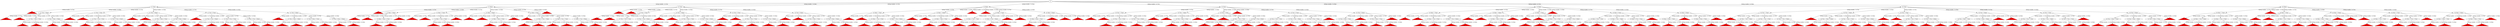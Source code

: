 digraph G {
spline=line;
"{}" -> "{1: True}" [label="Setting variable: 1 to True"];
"{}" -> "{1: False}" [label="Setting variable: 1 to False"];
"{}" -> "{2: True}" [label="Setting variable: 2 to True"];
"{}" -> "{2: False}" [label="Setting variable: 2 to False"];
"{}" -> "{3: True}" [label="Setting variable: 3 to True"];
"{}" -> "{3: False}" [label="Setting variable: 3 to False"];
"{}" -> "{4: True}" [label="Setting variable: 4 to True"];
"{}" -> "{4: False}" [label="Setting variable: 4 to False"];
9 [label="Fail: 1" shape=triangle style=filled fillcolor=red];
"{1: True}" -> 9 [label="Setting variable: 2 to True"];
"{1: True}" -> "{1: True, 2: False}" [label="Setting variable: 2 to False"];
"{1: True}" -> "{1: True, 3: True}" [label="Setting variable: 3 to True"];
"{1: True}" -> "{1: True, 3: False}" [label="Setting variable: 3 to False"];
"{1: True}" -> "{1: True, 4: True}" [label="Setting variable: 4 to True"];
"{1: True}" -> "{1: True, 4: False}" [label="Setting variable: 4 to False"];
15 [label="Fail: 2" shape=triangle style=filled fillcolor=red];
"{1: False}" -> 15 [label="Setting variable: 2 to True"];
"{1: False}" -> "{1: False, 2: False}" [label="Setting variable: 2 to False"];
"{1: False}" -> "{1: False, 3: True}" [label="Setting variable: 3 to True"];
"{1: False}" -> "{1: False, 3: False}" [label="Setting variable: 3 to False"];
"{1: False}" -> "{1: False, 4: True}" [label="Setting variable: 4 to True"];
20 [label="Fail: 3" shape=triangle style=filled fillcolor=red];
"{1: False}" -> 20 [label="Setting variable: 4 to False"];
21 [label="Fail: 4" shape=triangle style=filled fillcolor=red];
"{2: True}" -> 21 [label="Setting variable: 1 to True"];
22 [label="Fail: 5" shape=triangle style=filled fillcolor=red];
"{2: True}" -> 22 [label="Setting variable: 1 to False"];
"{2: True}" -> "{2: True, 3: True}" [label="Setting variable: 3 to True"];
"{2: True}" -> "{2: True, 3: False}" [label="Setting variable: 3 to False"];
"{2: True}" -> "{2: True, 4: True}" [label="Setting variable: 4 to True"];
"{2: True}" -> "{2: True, 4: False}" [label="Setting variable: 4 to False"];
"{2: False}" -> "{2: False, 1: True}" [label="Setting variable: 1 to True"];
"{2: False}" -> "{2: False, 1: False}" [label="Setting variable: 1 to False"];
29 [label="Fail: 6" shape=triangle style=filled fillcolor=red];
"{2: False}" -> 29 [label="Setting variable: 3 to True"];
30 [label="Fail: 7" shape=triangle style=filled fillcolor=red];
"{2: False}" -> 30 [label="Setting variable: 3 to False"];
"{2: False}" -> "{2: False, 4: True}" [label="Setting variable: 4 to True"];
"{2: False}" -> "{2: False, 4: False}" [label="Setting variable: 4 to False"];
"{3: True}" -> "{3: True, 1: True}" [label="Setting variable: 1 to True"];
"{3: True}" -> "{3: True, 1: False}" [label="Setting variable: 1 to False"];
"{3: True}" -> "{3: True, 2: True}" [label="Setting variable: 2 to True"];
36 [label="Fail: 8" shape=triangle style=filled fillcolor=red];
"{3: True}" -> 36 [label="Setting variable: 2 to False"];
"{3: True}" -> "{3: True, 4: True}" [label="Setting variable: 4 to True"];
"{3: True}" -> "{3: True, 4: False}" [label="Setting variable: 4 to False"];
"{3: False}" -> "{3: False, 1: True}" [label="Setting variable: 1 to True"];
"{3: False}" -> "{3: False, 1: False}" [label="Setting variable: 1 to False"];
"{3: False}" -> "{3: False, 2: True}" [label="Setting variable: 2 to True"];
42 [label="Fail: 9" shape=triangle style=filled fillcolor=red];
"{3: False}" -> 42 [label="Setting variable: 2 to False"];
"{3: False}" -> "{3: False, 4: True}" [label="Setting variable: 4 to True"];
"{3: False}" -> "{3: False, 4: False}" [label="Setting variable: 4 to False"];
"{4: True}" -> "{4: True, 1: True}" [label="Setting variable: 1 to True"];
"{4: True}" -> "{4: True, 1: False}" [label="Setting variable: 1 to False"];
"{4: True}" -> "{4: True, 2: True}" [label="Setting variable: 2 to True"];
"{4: True}" -> "{4: True, 2: False}" [label="Setting variable: 2 to False"];
"{4: True}" -> "{4: True, 3: True}" [label="Setting variable: 3 to True"];
"{4: True}" -> "{4: True, 3: False}" [label="Setting variable: 3 to False"];
"{4: False}" -> "{4: False, 1: True}" [label="Setting variable: 1 to True"];
52 [label="Fail: 10" shape=triangle style=filled fillcolor=red];
"{4: False}" -> 52 [label="Setting variable: 1 to False"];
"{4: False}" -> "{4: False, 2: True}" [label="Setting variable: 2 to True"];
"{4: False}" -> "{4: False, 2: False}" [label="Setting variable: 2 to False"];
"{4: False}" -> "{4: False, 3: True}" [label="Setting variable: 3 to True"];
"{4: False}" -> "{4: False, 3: False}" [label="Setting variable: 3 to False"];
57 [label="Fail: 11" shape=triangle style=filled fillcolor=red];
"{1: True, 2: False}" -> 57 [label="Setting variable: 3 to True"];
58 [label="Fail: 12" shape=triangle style=filled fillcolor=red];
"{1: True, 2: False}" -> 58 [label="Setting variable: 3 to False"];
"{1: True, 2: False}" -> "{1: True, 2: False, 4: True}" [label="Setting variable: 4 to True"];
"{1: True, 2: False}" -> "{1: True, 2: False, 4: False}" [label="Setting variable: 4 to False"];
61 [label="Fail: 13" shape=triangle style=filled fillcolor=red];
"{1: True, 3: True}" -> 61 [label="Setting variable: 2 to True"];
62 [label="Fail: 14" shape=triangle style=filled fillcolor=red];
"{1: True, 3: True}" -> 62 [label="Setting variable: 2 to False"];
"{1: True, 3: True}" -> "{1: True, 3: True, 4: True}" [label="Setting variable: 4 to True"];
"{1: True, 3: True}" -> "{1: True, 3: True, 4: False}" [label="Setting variable: 4 to False"];
65 [label="Fail: 15" shape=triangle style=filled fillcolor=red];
"{1: True, 3: False}" -> 65 [label="Setting variable: 2 to True"];
66 [label="Fail: 16" shape=triangle style=filled fillcolor=red];
"{1: True, 3: False}" -> 66 [label="Setting variable: 2 to False"];
"{1: True, 3: False}" -> "{1: True, 3: False, 4: True}" [label="Setting variable: 4 to True"];
"{1: True, 3: False}" -> "{1: True, 3: False, 4: False}" [label="Setting variable: 4 to False"];
69 [label="Fail: 17" shape=triangle style=filled fillcolor=red];
"{1: True, 4: True}" -> 69 [label="Setting variable: 2 to True"];
"{1: True, 4: True}" -> "{1: True, 4: True, 2: False}" [label="Setting variable: 2 to False"];
"{1: True, 4: True}" -> "{1: True, 4: True, 3: True}" [label="Setting variable: 3 to True"];
"{1: True, 4: True}" -> "{1: True, 4: True, 3: False}" [label="Setting variable: 3 to False"];
73 [label="Fail: 18" shape=triangle style=filled fillcolor=red];
"{1: True, 4: False}" -> 73 [label="Setting variable: 2 to True"];
"{1: True, 4: False}" -> "{1: True, 4: False, 2: False}" [label="Setting variable: 2 to False"];
"{1: True, 4: False}" -> "{1: True, 4: False, 3: True}" [label="Setting variable: 3 to True"];
"{1: True, 4: False}" -> "{1: True, 4: False, 3: False}" [label="Setting variable: 3 to False"];
77 [label="Fail: 19" shape=triangle style=filled fillcolor=red];
"{1: False, 2: False}" -> 77 [label="Setting variable: 3 to True"];
78 [label="Fail: 20" shape=triangle style=filled fillcolor=red];
"{1: False, 2: False}" -> 78 [label="Setting variable: 3 to False"];
"{1: False, 2: False}" -> "{1: False, 2: False, 4: True}" [label="Setting variable: 4 to True"];
80 [label="Fail: 21" shape=triangle style=filled fillcolor=red];
"{1: False, 2: False}" -> 80 [label="Setting variable: 4 to False"];
81 [label="Fail: 22" shape=triangle style=filled fillcolor=red];
"{1: False, 3: True}" -> 81 [label="Setting variable: 2 to True"];
82 [label="Fail: 23" shape=triangle style=filled fillcolor=red];
"{1: False, 3: True}" -> 82 [label="Setting variable: 2 to False"];
"{1: False, 3: True}" -> "{1: False, 3: True, 4: True}" [label="Setting variable: 4 to True"];
84 [label="Fail: 24" shape=triangle style=filled fillcolor=red];
"{1: False, 3: True}" -> 84 [label="Setting variable: 4 to False"];
85 [label="Fail: 25" shape=triangle style=filled fillcolor=red];
"{1: False, 3: False}" -> 85 [label="Setting variable: 2 to True"];
86 [label="Fail: 26" shape=triangle style=filled fillcolor=red];
"{1: False, 3: False}" -> 86 [label="Setting variable: 2 to False"];
"{1: False, 3: False}" -> "{1: False, 3: False, 4: True}" [label="Setting variable: 4 to True"];
88 [label="Fail: 27" shape=triangle style=filled fillcolor=red];
"{1: False, 3: False}" -> 88 [label="Setting variable: 4 to False"];
89 [label="Fail: 28" shape=triangle style=filled fillcolor=red];
"{1: False, 4: True}" -> 89 [label="Setting variable: 2 to True"];
"{1: False, 4: True}" -> "{1: False, 4: True, 2: False}" [label="Setting variable: 2 to False"];
"{1: False, 4: True}" -> "{1: False, 4: True, 3: True}" [label="Setting variable: 3 to True"];
"{1: False, 4: True}" -> "{1: False, 4: True, 3: False}" [label="Setting variable: 3 to False"];
93 [label="Fail: 29" shape=triangle style=filled fillcolor=red];
"{2: True, 3: True}" -> 93 [label="Setting variable: 1 to True"];
94 [label="Fail: 30" shape=triangle style=filled fillcolor=red];
"{2: True, 3: True}" -> 94 [label="Setting variable: 1 to False"];
"{2: True, 3: True}" -> "{2: True, 3: True, 4: True}" [label="Setting variable: 4 to True"];
"{2: True, 3: True}" -> "{2: True, 3: True, 4: False}" [label="Setting variable: 4 to False"];
97 [label="Fail: 31" shape=triangle style=filled fillcolor=red];
"{2: True, 3: False}" -> 97 [label="Setting variable: 1 to True"];
98 [label="Fail: 32" shape=triangle style=filled fillcolor=red];
"{2: True, 3: False}" -> 98 [label="Setting variable: 1 to False"];
"{2: True, 3: False}" -> "{2: True, 3: False, 4: True}" [label="Setting variable: 4 to True"];
"{2: True, 3: False}" -> "{2: True, 3: False, 4: False}" [label="Setting variable: 4 to False"];
101 [label="Fail: 33" shape=triangle style=filled fillcolor=red];
"{2: True, 4: True}" -> 101 [label="Setting variable: 1 to True"];
102 [label="Fail: 34" shape=triangle style=filled fillcolor=red];
"{2: True, 4: True}" -> 102 [label="Setting variable: 1 to False"];
"{2: True, 4: True}" -> "{2: True, 4: True, 3: True}" [label="Setting variable: 3 to True"];
"{2: True, 4: True}" -> "{2: True, 4: True, 3: False}" [label="Setting variable: 3 to False"];
105 [label="Fail: 35" shape=triangle style=filled fillcolor=red];
"{2: True, 4: False}" -> 105 [label="Setting variable: 1 to True"];
106 [label="Fail: 36" shape=triangle style=filled fillcolor=red];
"{2: True, 4: False}" -> 106 [label="Setting variable: 1 to False"];
"{2: True, 4: False}" -> "{2: True, 4: False, 3: True}" [label="Setting variable: 3 to True"];
"{2: True, 4: False}" -> "{2: True, 4: False, 3: False}" [label="Setting variable: 3 to False"];
109 [label="Fail: 37" shape=triangle style=filled fillcolor=red];
"{2: False, 1: True}" -> 109 [label="Setting variable: 3 to True"];
110 [label="Fail: 38" shape=triangle style=filled fillcolor=red];
"{2: False, 1: True}" -> 110 [label="Setting variable: 3 to False"];
"{2: False, 1: True}" -> "{2: False, 1: True, 4: True}" [label="Setting variable: 4 to True"];
"{2: False, 1: True}" -> "{2: False, 1: True, 4: False}" [label="Setting variable: 4 to False"];
113 [label="Fail: 39" shape=triangle style=filled fillcolor=red];
"{2: False, 1: False}" -> 113 [label="Setting variable: 3 to True"];
114 [label="Fail: 40" shape=triangle style=filled fillcolor=red];
"{2: False, 1: False}" -> 114 [label="Setting variable: 3 to False"];
"{2: False, 1: False}" -> "{2: False, 1: False, 4: True}" [label="Setting variable: 4 to True"];
116 [label="Fail: 41" shape=triangle style=filled fillcolor=red];
"{2: False, 1: False}" -> 116 [label="Setting variable: 4 to False"];
"{2: False, 4: True}" -> "{2: False, 4: True, 1: True}" [label="Setting variable: 1 to True"];
"{2: False, 4: True}" -> "{2: False, 4: True, 1: False}" [label="Setting variable: 1 to False"];
119 [label="Fail: 42" shape=triangle style=filled fillcolor=red];
"{2: False, 4: True}" -> 119 [label="Setting variable: 3 to True"];
120 [label="Fail: 43" shape=triangle style=filled fillcolor=red];
"{2: False, 4: True}" -> 120 [label="Setting variable: 3 to False"];
"{2: False, 4: False}" -> "{2: False, 4: False, 1: True}" [label="Setting variable: 1 to True"];
122 [label="Fail: 44" shape=triangle style=filled fillcolor=red];
"{2: False, 4: False}" -> 122 [label="Setting variable: 1 to False"];
123 [label="Fail: 45" shape=triangle style=filled fillcolor=red];
"{2: False, 4: False}" -> 123 [label="Setting variable: 3 to True"];
124 [label="Fail: 46" shape=triangle style=filled fillcolor=red];
"{2: False, 4: False}" -> 124 [label="Setting variable: 3 to False"];
125 [label="Fail: 47" shape=triangle style=filled fillcolor=red];
"{3: True, 1: True}" -> 125 [label="Setting variable: 2 to True"];
126 [label="Fail: 48" shape=triangle style=filled fillcolor=red];
"{3: True, 1: True}" -> 126 [label="Setting variable: 2 to False"];
"{3: True, 1: True}" -> "{3: True, 1: True, 4: True}" [label="Setting variable: 4 to True"];
"{3: True, 1: True}" -> "{3: True, 1: True, 4: False}" [label="Setting variable: 4 to False"];
129 [label="Fail: 49" shape=triangle style=filled fillcolor=red];
"{3: True, 1: False}" -> 129 [label="Setting variable: 2 to True"];
130 [label="Fail: 50" shape=triangle style=filled fillcolor=red];
"{3: True, 1: False}" -> 130 [label="Setting variable: 2 to False"];
"{3: True, 1: False}" -> "{3: True, 1: False, 4: True}" [label="Setting variable: 4 to True"];
132 [label="Fail: 51" shape=triangle style=filled fillcolor=red];
"{3: True, 1: False}" -> 132 [label="Setting variable: 4 to False"];
133 [label="Fail: 52" shape=triangle style=filled fillcolor=red];
"{3: True, 2: True}" -> 133 [label="Setting variable: 1 to True"];
134 [label="Fail: 53" shape=triangle style=filled fillcolor=red];
"{3: True, 2: True}" -> 134 [label="Setting variable: 1 to False"];
"{3: True, 2: True}" -> "{3: True, 2: True, 4: True}" [label="Setting variable: 4 to True"];
"{3: True, 2: True}" -> "{3: True, 2: True, 4: False}" [label="Setting variable: 4 to False"];
"{3: True, 4: True}" -> "{3: True, 4: True, 1: True}" [label="Setting variable: 1 to True"];
"{3: True, 4: True}" -> "{3: True, 4: True, 1: False}" [label="Setting variable: 1 to False"];
"{3: True, 4: True}" -> "{3: True, 4: True, 2: True}" [label="Setting variable: 2 to True"];
140 [label="Fail: 54" shape=triangle style=filled fillcolor=red];
"{3: True, 4: True}" -> 140 [label="Setting variable: 2 to False"];
"{3: True, 4: False}" -> "{3: True, 4: False, 1: True}" [label="Setting variable: 1 to True"];
142 [label="Fail: 55" shape=triangle style=filled fillcolor=red];
"{3: True, 4: False}" -> 142 [label="Setting variable: 1 to False"];
"{3: True, 4: False}" -> "{3: True, 4: False, 2: True}" [label="Setting variable: 2 to True"];
144 [label="Fail: 56" shape=triangle style=filled fillcolor=red];
"{3: True, 4: False}" -> 144 [label="Setting variable: 2 to False"];
145 [label="Fail: 57" shape=triangle style=filled fillcolor=red];
"{3: False, 1: True}" -> 145 [label="Setting variable: 2 to True"];
146 [label="Fail: 58" shape=triangle style=filled fillcolor=red];
"{3: False, 1: True}" -> 146 [label="Setting variable: 2 to False"];
"{3: False, 1: True}" -> "{3: False, 1: True, 4: True}" [label="Setting variable: 4 to True"];
"{3: False, 1: True}" -> "{3: False, 1: True, 4: False}" [label="Setting variable: 4 to False"];
149 [label="Fail: 59" shape=triangle style=filled fillcolor=red];
"{3: False, 1: False}" -> 149 [label="Setting variable: 2 to True"];
150 [label="Fail: 60" shape=triangle style=filled fillcolor=red];
"{3: False, 1: False}" -> 150 [label="Setting variable: 2 to False"];
"{3: False, 1: False}" -> "{3: False, 1: False, 4: True}" [label="Setting variable: 4 to True"];
152 [label="Fail: 61" shape=triangle style=filled fillcolor=red];
"{3: False, 1: False}" -> 152 [label="Setting variable: 4 to False"];
153 [label="Fail: 62" shape=triangle style=filled fillcolor=red];
"{3: False, 2: True}" -> 153 [label="Setting variable: 1 to True"];
154 [label="Fail: 63" shape=triangle style=filled fillcolor=red];
"{3: False, 2: True}" -> 154 [label="Setting variable: 1 to False"];
"{3: False, 2: True}" -> "{3: False, 2: True, 4: True}" [label="Setting variable: 4 to True"];
"{3: False, 2: True}" -> "{3: False, 2: True, 4: False}" [label="Setting variable: 4 to False"];
"{3: False, 4: True}" -> "{3: False, 4: True, 1: True}" [label="Setting variable: 1 to True"];
"{3: False, 4: True}" -> "{3: False, 4: True, 1: False}" [label="Setting variable: 1 to False"];
"{3: False, 4: True}" -> "{3: False, 4: True, 2: True}" [label="Setting variable: 2 to True"];
160 [label="Fail: 64" shape=triangle style=filled fillcolor=red];
"{3: False, 4: True}" -> 160 [label="Setting variable: 2 to False"];
"{3: False, 4: False}" -> "{3: False, 4: False, 1: True}" [label="Setting variable: 1 to True"];
162 [label="Fail: 65" shape=triangle style=filled fillcolor=red];
"{3: False, 4: False}" -> 162 [label="Setting variable: 1 to False"];
"{3: False, 4: False}" -> "{3: False, 4: False, 2: True}" [label="Setting variable: 2 to True"];
164 [label="Fail: 66" shape=triangle style=filled fillcolor=red];
"{3: False, 4: False}" -> 164 [label="Setting variable: 2 to False"];
165 [label="Fail: 67" shape=triangle style=filled fillcolor=red];
"{4: True, 1: True}" -> 165 [label="Setting variable: 2 to True"];
"{4: True, 1: True}" -> "{4: True, 1: True, 2: False}" [label="Setting variable: 2 to False"];
"{4: True, 1: True}" -> "{4: True, 1: True, 3: True}" [label="Setting variable: 3 to True"];
"{4: True, 1: True}" -> "{4: True, 1: True, 3: False}" [label="Setting variable: 3 to False"];
169 [label="Fail: 68" shape=triangle style=filled fillcolor=red];
"{4: True, 1: False}" -> 169 [label="Setting variable: 2 to True"];
"{4: True, 1: False}" -> "{4: True, 1: False, 2: False}" [label="Setting variable: 2 to False"];
"{4: True, 1: False}" -> "{4: True, 1: False, 3: True}" [label="Setting variable: 3 to True"];
"{4: True, 1: False}" -> "{4: True, 1: False, 3: False}" [label="Setting variable: 3 to False"];
173 [label="Fail: 69" shape=triangle style=filled fillcolor=red];
"{4: True, 2: True}" -> 173 [label="Setting variable: 1 to True"];
174 [label="Fail: 70" shape=triangle style=filled fillcolor=red];
"{4: True, 2: True}" -> 174 [label="Setting variable: 1 to False"];
"{4: True, 2: True}" -> "{4: True, 2: True, 3: True}" [label="Setting variable: 3 to True"];
"{4: True, 2: True}" -> "{4: True, 2: True, 3: False}" [label="Setting variable: 3 to False"];
"{4: True, 2: False}" -> "{4: True, 2: False, 1: True}" [label="Setting variable: 1 to True"];
"{4: True, 2: False}" -> "{4: True, 2: False, 1: False}" [label="Setting variable: 1 to False"];
179 [label="Fail: 71" shape=triangle style=filled fillcolor=red];
"{4: True, 2: False}" -> 179 [label="Setting variable: 3 to True"];
180 [label="Fail: 72" shape=triangle style=filled fillcolor=red];
"{4: True, 2: False}" -> 180 [label="Setting variable: 3 to False"];
"{4: True, 3: True}" -> "{4: True, 3: True, 1: True}" [label="Setting variable: 1 to True"];
"{4: True, 3: True}" -> "{4: True, 3: True, 1: False}" [label="Setting variable: 1 to False"];
"{4: True, 3: True}" -> "{4: True, 3: True, 2: True}" [label="Setting variable: 2 to True"];
184 [label="Fail: 73" shape=triangle style=filled fillcolor=red];
"{4: True, 3: True}" -> 184 [label="Setting variable: 2 to False"];
"{4: True, 3: False}" -> "{4: True, 3: False, 1: True}" [label="Setting variable: 1 to True"];
"{4: True, 3: False}" -> "{4: True, 3: False, 1: False}" [label="Setting variable: 1 to False"];
"{4: True, 3: False}" -> "{4: True, 3: False, 2: True}" [label="Setting variable: 2 to True"];
188 [label="Fail: 74" shape=triangle style=filled fillcolor=red];
"{4: True, 3: False}" -> 188 [label="Setting variable: 2 to False"];
189 [label="Fail: 75" shape=triangle style=filled fillcolor=red];
"{4: False, 1: True}" -> 189 [label="Setting variable: 2 to True"];
"{4: False, 1: True}" -> "{4: False, 1: True, 2: False}" [label="Setting variable: 2 to False"];
"{4: False, 1: True}" -> "{4: False, 1: True, 3: True}" [label="Setting variable: 3 to True"];
"{4: False, 1: True}" -> "{4: False, 1: True, 3: False}" [label="Setting variable: 3 to False"];
193 [label="Fail: 76" shape=triangle style=filled fillcolor=red];
"{4: False, 2: True}" -> 193 [label="Setting variable: 1 to True"];
194 [label="Fail: 77" shape=triangle style=filled fillcolor=red];
"{4: False, 2: True}" -> 194 [label="Setting variable: 1 to False"];
"{4: False, 2: True}" -> "{4: False, 2: True, 3: True}" [label="Setting variable: 3 to True"];
"{4: False, 2: True}" -> "{4: False, 2: True, 3: False}" [label="Setting variable: 3 to False"];
"{4: False, 2: False}" -> "{4: False, 2: False, 1: True}" [label="Setting variable: 1 to True"];
198 [label="Fail: 78" shape=triangle style=filled fillcolor=red];
"{4: False, 2: False}" -> 198 [label="Setting variable: 1 to False"];
199 [label="Fail: 79" shape=triangle style=filled fillcolor=red];
"{4: False, 2: False}" -> 199 [label="Setting variable: 3 to True"];
200 [label="Fail: 80" shape=triangle style=filled fillcolor=red];
"{4: False, 2: False}" -> 200 [label="Setting variable: 3 to False"];
"{4: False, 3: True}" -> "{4: False, 3: True, 1: True}" [label="Setting variable: 1 to True"];
202 [label="Fail: 81" shape=triangle style=filled fillcolor=red];
"{4: False, 3: True}" -> 202 [label="Setting variable: 1 to False"];
"{4: False, 3: True}" -> "{4: False, 3: True, 2: True}" [label="Setting variable: 2 to True"];
204 [label="Fail: 82" shape=triangle style=filled fillcolor=red];
"{4: False, 3: True}" -> 204 [label="Setting variable: 2 to False"];
"{4: False, 3: False}" -> "{4: False, 3: False, 1: True}" [label="Setting variable: 1 to True"];
206 [label="Fail: 83" shape=triangle style=filled fillcolor=red];
"{4: False, 3: False}" -> 206 [label="Setting variable: 1 to False"];
"{4: False, 3: False}" -> "{4: False, 3: False, 2: True}" [label="Setting variable: 2 to True"];
208 [label="Fail: 84" shape=triangle style=filled fillcolor=red];
"{4: False, 3: False}" -> 208 [label="Setting variable: 2 to False"];
209 [label="Fail: 85" shape=triangle style=filled fillcolor=red];
"{1: True, 2: False, 4: True}" -> 209 [label="Setting variable: 3 to True"];
210 [label="Fail: 86" shape=triangle style=filled fillcolor=red];
"{1: True, 2: False, 4: True}" -> 210 [label="Setting variable: 3 to False"];
211 [label="Fail: 87" shape=triangle style=filled fillcolor=red];
"{1: True, 2: False, 4: False}" -> 211 [label="Setting variable: 3 to True"];
212 [label="Fail: 88" shape=triangle style=filled fillcolor=red];
"{1: True, 2: False, 4: False}" -> 212 [label="Setting variable: 3 to False"];
213 [label="Fail: 89" shape=triangle style=filled fillcolor=red];
"{1: True, 3: True, 4: True}" -> 213 [label="Setting variable: 2 to True"];
214 [label="Fail: 90" shape=triangle style=filled fillcolor=red];
"{1: True, 3: True, 4: True}" -> 214 [label="Setting variable: 2 to False"];
215 [label="Fail: 91" shape=triangle style=filled fillcolor=red];
"{1: True, 3: True, 4: False}" -> 215 [label="Setting variable: 2 to True"];
216 [label="Fail: 92" shape=triangle style=filled fillcolor=red];
"{1: True, 3: True, 4: False}" -> 216 [label="Setting variable: 2 to False"];
217 [label="Fail: 93" shape=triangle style=filled fillcolor=red];
"{1: True, 3: False, 4: True}" -> 217 [label="Setting variable: 2 to True"];
218 [label="Fail: 94" shape=triangle style=filled fillcolor=red];
"{1: True, 3: False, 4: True}" -> 218 [label="Setting variable: 2 to False"];
219 [label="Fail: 95" shape=triangle style=filled fillcolor=red];
"{1: True, 3: False, 4: False}" -> 219 [label="Setting variable: 2 to True"];
220 [label="Fail: 96" shape=triangle style=filled fillcolor=red];
"{1: True, 3: False, 4: False}" -> 220 [label="Setting variable: 2 to False"];
221 [label="Fail: 97" shape=triangle style=filled fillcolor=red];
"{1: True, 4: True, 2: False}" -> 221 [label="Setting variable: 3 to True"];
222 [label="Fail: 98" shape=triangle style=filled fillcolor=red];
"{1: True, 4: True, 2: False}" -> 222 [label="Setting variable: 3 to False"];
223 [label="Fail: 99" shape=triangle style=filled fillcolor=red];
"{1: True, 4: True, 3: True}" -> 223 [label="Setting variable: 2 to True"];
224 [label="Fail: 100" shape=triangle style=filled fillcolor=red];
"{1: True, 4: True, 3: True}" -> 224 [label="Setting variable: 2 to False"];
225 [label="Fail: 101" shape=triangle style=filled fillcolor=red];
"{1: True, 4: True, 3: False}" -> 225 [label="Setting variable: 2 to True"];
226 [label="Fail: 102" shape=triangle style=filled fillcolor=red];
"{1: True, 4: True, 3: False}" -> 226 [label="Setting variable: 2 to False"];
227 [label="Fail: 103" shape=triangle style=filled fillcolor=red];
"{1: True, 4: False, 2: False}" -> 227 [label="Setting variable: 3 to True"];
228 [label="Fail: 104" shape=triangle style=filled fillcolor=red];
"{1: True, 4: False, 2: False}" -> 228 [label="Setting variable: 3 to False"];
229 [label="Fail: 105" shape=triangle style=filled fillcolor=red];
"{1: True, 4: False, 3: True}" -> 229 [label="Setting variable: 2 to True"];
230 [label="Fail: 106" shape=triangle style=filled fillcolor=red];
"{1: True, 4: False, 3: True}" -> 230 [label="Setting variable: 2 to False"];
231 [label="Fail: 107" shape=triangle style=filled fillcolor=red];
"{1: True, 4: False, 3: False}" -> 231 [label="Setting variable: 2 to True"];
232 [label="Fail: 108" shape=triangle style=filled fillcolor=red];
"{1: True, 4: False, 3: False}" -> 232 [label="Setting variable: 2 to False"];
233 [label="Fail: 109" shape=triangle style=filled fillcolor=red];
"{1: False, 2: False, 4: True}" -> 233 [label="Setting variable: 3 to True"];
234 [label="Fail: 110" shape=triangle style=filled fillcolor=red];
"{1: False, 2: False, 4: True}" -> 234 [label="Setting variable: 3 to False"];
235 [label="Fail: 111" shape=triangle style=filled fillcolor=red];
"{1: False, 3: True, 4: True}" -> 235 [label="Setting variable: 2 to True"];
236 [label="Fail: 112" shape=triangle style=filled fillcolor=red];
"{1: False, 3: True, 4: True}" -> 236 [label="Setting variable: 2 to False"];
237 [label="Fail: 113" shape=triangle style=filled fillcolor=red];
"{1: False, 3: False, 4: True}" -> 237 [label="Setting variable: 2 to True"];
238 [label="Fail: 114" shape=triangle style=filled fillcolor=red];
"{1: False, 3: False, 4: True}" -> 238 [label="Setting variable: 2 to False"];
239 [label="Fail: 115" shape=triangle style=filled fillcolor=red];
"{1: False, 4: True, 2: False}" -> 239 [label="Setting variable: 3 to True"];
240 [label="Fail: 116" shape=triangle style=filled fillcolor=red];
"{1: False, 4: True, 2: False}" -> 240 [label="Setting variable: 3 to False"];
241 [label="Fail: 117" shape=triangle style=filled fillcolor=red];
"{1: False, 4: True, 3: True}" -> 241 [label="Setting variable: 2 to True"];
242 [label="Fail: 118" shape=triangle style=filled fillcolor=red];
"{1: False, 4: True, 3: True}" -> 242 [label="Setting variable: 2 to False"];
243 [label="Fail: 119" shape=triangle style=filled fillcolor=red];
"{1: False, 4: True, 3: False}" -> 243 [label="Setting variable: 2 to True"];
244 [label="Fail: 120" shape=triangle style=filled fillcolor=red];
"{1: False, 4: True, 3: False}" -> 244 [label="Setting variable: 2 to False"];
245 [label="Fail: 121" shape=triangle style=filled fillcolor=red];
"{2: True, 3: True, 4: True}" -> 245 [label="Setting variable: 1 to True"];
246 [label="Fail: 122" shape=triangle style=filled fillcolor=red];
"{2: True, 3: True, 4: True}" -> 246 [label="Setting variable: 1 to False"];
247 [label="Fail: 123" shape=triangle style=filled fillcolor=red];
"{2: True, 3: True, 4: False}" -> 247 [label="Setting variable: 1 to True"];
248 [label="Fail: 124" shape=triangle style=filled fillcolor=red];
"{2: True, 3: True, 4: False}" -> 248 [label="Setting variable: 1 to False"];
249 [label="Fail: 125" shape=triangle style=filled fillcolor=red];
"{2: True, 3: False, 4: True}" -> 249 [label="Setting variable: 1 to True"];
250 [label="Fail: 126" shape=triangle style=filled fillcolor=red];
"{2: True, 3: False, 4: True}" -> 250 [label="Setting variable: 1 to False"];
251 [label="Fail: 127" shape=triangle style=filled fillcolor=red];
"{2: True, 3: False, 4: False}" -> 251 [label="Setting variable: 1 to True"];
252 [label="Fail: 128" shape=triangle style=filled fillcolor=red];
"{2: True, 3: False, 4: False}" -> 252 [label="Setting variable: 1 to False"];
253 [label="Fail: 129" shape=triangle style=filled fillcolor=red];
"{2: True, 4: True, 3: True}" -> 253 [label="Setting variable: 1 to True"];
254 [label="Fail: 130" shape=triangle style=filled fillcolor=red];
"{2: True, 4: True, 3: True}" -> 254 [label="Setting variable: 1 to False"];
255 [label="Fail: 131" shape=triangle style=filled fillcolor=red];
"{2: True, 4: True, 3: False}" -> 255 [label="Setting variable: 1 to True"];
256 [label="Fail: 132" shape=triangle style=filled fillcolor=red];
"{2: True, 4: True, 3: False}" -> 256 [label="Setting variable: 1 to False"];
257 [label="Fail: 133" shape=triangle style=filled fillcolor=red];
"{2: True, 4: False, 3: True}" -> 257 [label="Setting variable: 1 to True"];
258 [label="Fail: 134" shape=triangle style=filled fillcolor=red];
"{2: True, 4: False, 3: True}" -> 258 [label="Setting variable: 1 to False"];
259 [label="Fail: 135" shape=triangle style=filled fillcolor=red];
"{2: True, 4: False, 3: False}" -> 259 [label="Setting variable: 1 to True"];
260 [label="Fail: 136" shape=triangle style=filled fillcolor=red];
"{2: True, 4: False, 3: False}" -> 260 [label="Setting variable: 1 to False"];
261 [label="Fail: 137" shape=triangle style=filled fillcolor=red];
"{2: False, 1: True, 4: True}" -> 261 [label="Setting variable: 3 to True"];
262 [label="Fail: 138" shape=triangle style=filled fillcolor=red];
"{2: False, 1: True, 4: True}" -> 262 [label="Setting variable: 3 to False"];
263 [label="Fail: 139" shape=triangle style=filled fillcolor=red];
"{2: False, 1: True, 4: False}" -> 263 [label="Setting variable: 3 to True"];
264 [label="Fail: 140" shape=triangle style=filled fillcolor=red];
"{2: False, 1: True, 4: False}" -> 264 [label="Setting variable: 3 to False"];
265 [label="Fail: 141" shape=triangle style=filled fillcolor=red];
"{2: False, 1: False, 4: True}" -> 265 [label="Setting variable: 3 to True"];
266 [label="Fail: 142" shape=triangle style=filled fillcolor=red];
"{2: False, 1: False, 4: True}" -> 266 [label="Setting variable: 3 to False"];
267 [label="Fail: 143" shape=triangle style=filled fillcolor=red];
"{2: False, 4: True, 1: True}" -> 267 [label="Setting variable: 3 to True"];
268 [label="Fail: 144" shape=triangle style=filled fillcolor=red];
"{2: False, 4: True, 1: True}" -> 268 [label="Setting variable: 3 to False"];
269 [label="Fail: 145" shape=triangle style=filled fillcolor=red];
"{2: False, 4: True, 1: False}" -> 269 [label="Setting variable: 3 to True"];
270 [label="Fail: 146" shape=triangle style=filled fillcolor=red];
"{2: False, 4: True, 1: False}" -> 270 [label="Setting variable: 3 to False"];
271 [label="Fail: 147" shape=triangle style=filled fillcolor=red];
"{2: False, 4: False, 1: True}" -> 271 [label="Setting variable: 3 to True"];
272 [label="Fail: 148" shape=triangle style=filled fillcolor=red];
"{2: False, 4: False, 1: True}" -> 272 [label="Setting variable: 3 to False"];
273 [label="Fail: 149" shape=triangle style=filled fillcolor=red];
"{3: True, 1: True, 4: True}" -> 273 [label="Setting variable: 2 to True"];
274 [label="Fail: 150" shape=triangle style=filled fillcolor=red];
"{3: True, 1: True, 4: True}" -> 274 [label="Setting variable: 2 to False"];
275 [label="Fail: 151" shape=triangle style=filled fillcolor=red];
"{3: True, 1: True, 4: False}" -> 275 [label="Setting variable: 2 to True"];
276 [label="Fail: 152" shape=triangle style=filled fillcolor=red];
"{3: True, 1: True, 4: False}" -> 276 [label="Setting variable: 2 to False"];
277 [label="Fail: 153" shape=triangle style=filled fillcolor=red];
"{3: True, 1: False, 4: True}" -> 277 [label="Setting variable: 2 to True"];
278 [label="Fail: 154" shape=triangle style=filled fillcolor=red];
"{3: True, 1: False, 4: True}" -> 278 [label="Setting variable: 2 to False"];
279 [label="Fail: 155" shape=triangle style=filled fillcolor=red];
"{3: True, 2: True, 4: True}" -> 279 [label="Setting variable: 1 to True"];
280 [label="Fail: 156" shape=triangle style=filled fillcolor=red];
"{3: True, 2: True, 4: True}" -> 280 [label="Setting variable: 1 to False"];
281 [label="Fail: 157" shape=triangle style=filled fillcolor=red];
"{3: True, 2: True, 4: False}" -> 281 [label="Setting variable: 1 to True"];
282 [label="Fail: 158" shape=triangle style=filled fillcolor=red];
"{3: True, 2: True, 4: False}" -> 282 [label="Setting variable: 1 to False"];
283 [label="Fail: 159" shape=triangle style=filled fillcolor=red];
"{3: True, 4: True, 1: True}" -> 283 [label="Setting variable: 2 to True"];
284 [label="Fail: 160" shape=triangle style=filled fillcolor=red];
"{3: True, 4: True, 1: True}" -> 284 [label="Setting variable: 2 to False"];
285 [label="Fail: 161" shape=triangle style=filled fillcolor=red];
"{3: True, 4: True, 1: False}" -> 285 [label="Setting variable: 2 to True"];
286 [label="Fail: 162" shape=triangle style=filled fillcolor=red];
"{3: True, 4: True, 1: False}" -> 286 [label="Setting variable: 2 to False"];
287 [label="Fail: 163" shape=triangle style=filled fillcolor=red];
"{3: True, 4: True, 2: True}" -> 287 [label="Setting variable: 1 to True"];
288 [label="Fail: 164" shape=triangle style=filled fillcolor=red];
"{3: True, 4: True, 2: True}" -> 288 [label="Setting variable: 1 to False"];
289 [label="Fail: 165" shape=triangle style=filled fillcolor=red];
"{3: True, 4: False, 1: True}" -> 289 [label="Setting variable: 2 to True"];
290 [label="Fail: 166" shape=triangle style=filled fillcolor=red];
"{3: True, 4: False, 1: True}" -> 290 [label="Setting variable: 2 to False"];
291 [label="Fail: 167" shape=triangle style=filled fillcolor=red];
"{3: True, 4: False, 2: True}" -> 291 [label="Setting variable: 1 to True"];
292 [label="Fail: 168" shape=triangle style=filled fillcolor=red];
"{3: True, 4: False, 2: True}" -> 292 [label="Setting variable: 1 to False"];
293 [label="Fail: 169" shape=triangle style=filled fillcolor=red];
"{3: False, 1: True, 4: True}" -> 293 [label="Setting variable: 2 to True"];
294 [label="Fail: 170" shape=triangle style=filled fillcolor=red];
"{3: False, 1: True, 4: True}" -> 294 [label="Setting variable: 2 to False"];
295 [label="Fail: 171" shape=triangle style=filled fillcolor=red];
"{3: False, 1: True, 4: False}" -> 295 [label="Setting variable: 2 to True"];
296 [label="Fail: 172" shape=triangle style=filled fillcolor=red];
"{3: False, 1: True, 4: False}" -> 296 [label="Setting variable: 2 to False"];
297 [label="Fail: 173" shape=triangle style=filled fillcolor=red];
"{3: False, 1: False, 4: True}" -> 297 [label="Setting variable: 2 to True"];
298 [label="Fail: 174" shape=triangle style=filled fillcolor=red];
"{3: False, 1: False, 4: True}" -> 298 [label="Setting variable: 2 to False"];
299 [label="Fail: 175" shape=triangle style=filled fillcolor=red];
"{3: False, 2: True, 4: True}" -> 299 [label="Setting variable: 1 to True"];
300 [label="Fail: 176" shape=triangle style=filled fillcolor=red];
"{3: False, 2: True, 4: True}" -> 300 [label="Setting variable: 1 to False"];
301 [label="Fail: 177" shape=triangle style=filled fillcolor=red];
"{3: False, 2: True, 4: False}" -> 301 [label="Setting variable: 1 to True"];
302 [label="Fail: 178" shape=triangle style=filled fillcolor=red];
"{3: False, 2: True, 4: False}" -> 302 [label="Setting variable: 1 to False"];
303 [label="Fail: 179" shape=triangle style=filled fillcolor=red];
"{3: False, 4: True, 1: True}" -> 303 [label="Setting variable: 2 to True"];
304 [label="Fail: 180" shape=triangle style=filled fillcolor=red];
"{3: False, 4: True, 1: True}" -> 304 [label="Setting variable: 2 to False"];
305 [label="Fail: 181" shape=triangle style=filled fillcolor=red];
"{3: False, 4: True, 1: False}" -> 305 [label="Setting variable: 2 to True"];
306 [label="Fail: 182" shape=triangle style=filled fillcolor=red];
"{3: False, 4: True, 1: False}" -> 306 [label="Setting variable: 2 to False"];
307 [label="Fail: 183" shape=triangle style=filled fillcolor=red];
"{3: False, 4: True, 2: True}" -> 307 [label="Setting variable: 1 to True"];
308 [label="Fail: 184" shape=triangle style=filled fillcolor=red];
"{3: False, 4: True, 2: True}" -> 308 [label="Setting variable: 1 to False"];
309 [label="Fail: 185" shape=triangle style=filled fillcolor=red];
"{3: False, 4: False, 1: True}" -> 309 [label="Setting variable: 2 to True"];
310 [label="Fail: 186" shape=triangle style=filled fillcolor=red];
"{3: False, 4: False, 1: True}" -> 310 [label="Setting variable: 2 to False"];
311 [label="Fail: 187" shape=triangle style=filled fillcolor=red];
"{3: False, 4: False, 2: True}" -> 311 [label="Setting variable: 1 to True"];
312 [label="Fail: 188" shape=triangle style=filled fillcolor=red];
"{3: False, 4: False, 2: True}" -> 312 [label="Setting variable: 1 to False"];
313 [label="Fail: 189" shape=triangle style=filled fillcolor=red];
"{4: True, 1: True, 2: False}" -> 313 [label="Setting variable: 3 to True"];
314 [label="Fail: 190" shape=triangle style=filled fillcolor=red];
"{4: True, 1: True, 2: False}" -> 314 [label="Setting variable: 3 to False"];
315 [label="Fail: 191" shape=triangle style=filled fillcolor=red];
"{4: True, 1: True, 3: True}" -> 315 [label="Setting variable: 2 to True"];
316 [label="Fail: 192" shape=triangle style=filled fillcolor=red];
"{4: True, 1: True, 3: True}" -> 316 [label="Setting variable: 2 to False"];
317 [label="Fail: 193" shape=triangle style=filled fillcolor=red];
"{4: True, 1: True, 3: False}" -> 317 [label="Setting variable: 2 to True"];
318 [label="Fail: 194" shape=triangle style=filled fillcolor=red];
"{4: True, 1: True, 3: False}" -> 318 [label="Setting variable: 2 to False"];
319 [label="Fail: 195" shape=triangle style=filled fillcolor=red];
"{4: True, 1: False, 2: False}" -> 319 [label="Setting variable: 3 to True"];
320 [label="Fail: 196" shape=triangle style=filled fillcolor=red];
"{4: True, 1: False, 2: False}" -> 320 [label="Setting variable: 3 to False"];
321 [label="Fail: 197" shape=triangle style=filled fillcolor=red];
"{4: True, 1: False, 3: True}" -> 321 [label="Setting variable: 2 to True"];
322 [label="Fail: 198" shape=triangle style=filled fillcolor=red];
"{4: True, 1: False, 3: True}" -> 322 [label="Setting variable: 2 to False"];
323 [label="Fail: 199" shape=triangle style=filled fillcolor=red];
"{4: True, 1: False, 3: False}" -> 323 [label="Setting variable: 2 to True"];
324 [label="Fail: 200" shape=triangle style=filled fillcolor=red];
"{4: True, 1: False, 3: False}" -> 324 [label="Setting variable: 2 to False"];
325 [label="Fail: 201" shape=triangle style=filled fillcolor=red];
"{4: True, 2: True, 3: True}" -> 325 [label="Setting variable: 1 to True"];
326 [label="Fail: 202" shape=triangle style=filled fillcolor=red];
"{4: True, 2: True, 3: True}" -> 326 [label="Setting variable: 1 to False"];
327 [label="Fail: 203" shape=triangle style=filled fillcolor=red];
"{4: True, 2: True, 3: False}" -> 327 [label="Setting variable: 1 to True"];
328 [label="Fail: 204" shape=triangle style=filled fillcolor=red];
"{4: True, 2: True, 3: False}" -> 328 [label="Setting variable: 1 to False"];
329 [label="Fail: 205" shape=triangle style=filled fillcolor=red];
"{4: True, 2: False, 1: True}" -> 329 [label="Setting variable: 3 to True"];
330 [label="Fail: 206" shape=triangle style=filled fillcolor=red];
"{4: True, 2: False, 1: True}" -> 330 [label="Setting variable: 3 to False"];
331 [label="Fail: 207" shape=triangle style=filled fillcolor=red];
"{4: True, 2: False, 1: False}" -> 331 [label="Setting variable: 3 to True"];
332 [label="Fail: 208" shape=triangle style=filled fillcolor=red];
"{4: True, 2: False, 1: False}" -> 332 [label="Setting variable: 3 to False"];
333 [label="Fail: 209" shape=triangle style=filled fillcolor=red];
"{4: True, 3: True, 1: True}" -> 333 [label="Setting variable: 2 to True"];
334 [label="Fail: 210" shape=triangle style=filled fillcolor=red];
"{4: True, 3: True, 1: True}" -> 334 [label="Setting variable: 2 to False"];
335 [label="Fail: 211" shape=triangle style=filled fillcolor=red];
"{4: True, 3: True, 1: False}" -> 335 [label="Setting variable: 2 to True"];
336 [label="Fail: 212" shape=triangle style=filled fillcolor=red];
"{4: True, 3: True, 1: False}" -> 336 [label="Setting variable: 2 to False"];
337 [label="Fail: 213" shape=triangle style=filled fillcolor=red];
"{4: True, 3: True, 2: True}" -> 337 [label="Setting variable: 1 to True"];
338 [label="Fail: 214" shape=triangle style=filled fillcolor=red];
"{4: True, 3: True, 2: True}" -> 338 [label="Setting variable: 1 to False"];
339 [label="Fail: 215" shape=triangle style=filled fillcolor=red];
"{4: True, 3: False, 1: True}" -> 339 [label="Setting variable: 2 to True"];
340 [label="Fail: 216" shape=triangle style=filled fillcolor=red];
"{4: True, 3: False, 1: True}" -> 340 [label="Setting variable: 2 to False"];
341 [label="Fail: 217" shape=triangle style=filled fillcolor=red];
"{4: True, 3: False, 1: False}" -> 341 [label="Setting variable: 2 to True"];
342 [label="Fail: 218" shape=triangle style=filled fillcolor=red];
"{4: True, 3: False, 1: False}" -> 342 [label="Setting variable: 2 to False"];
343 [label="Fail: 219" shape=triangle style=filled fillcolor=red];
"{4: True, 3: False, 2: True}" -> 343 [label="Setting variable: 1 to True"];
344 [label="Fail: 220" shape=triangle style=filled fillcolor=red];
"{4: True, 3: False, 2: True}" -> 344 [label="Setting variable: 1 to False"];
345 [label="Fail: 221" shape=triangle style=filled fillcolor=red];
"{4: False, 1: True, 2: False}" -> 345 [label="Setting variable: 3 to True"];
346 [label="Fail: 222" shape=triangle style=filled fillcolor=red];
"{4: False, 1: True, 2: False}" -> 346 [label="Setting variable: 3 to False"];
347 [label="Fail: 223" shape=triangle style=filled fillcolor=red];
"{4: False, 1: True, 3: True}" -> 347 [label="Setting variable: 2 to True"];
348 [label="Fail: 224" shape=triangle style=filled fillcolor=red];
"{4: False, 1: True, 3: True}" -> 348 [label="Setting variable: 2 to False"];
349 [label="Fail: 225" shape=triangle style=filled fillcolor=red];
"{4: False, 1: True, 3: False}" -> 349 [label="Setting variable: 2 to True"];
350 [label="Fail: 226" shape=triangle style=filled fillcolor=red];
"{4: False, 1: True, 3: False}" -> 350 [label="Setting variable: 2 to False"];
351 [label="Fail: 227" shape=triangle style=filled fillcolor=red];
"{4: False, 2: True, 3: True}" -> 351 [label="Setting variable: 1 to True"];
352 [label="Fail: 228" shape=triangle style=filled fillcolor=red];
"{4: False, 2: True, 3: True}" -> 352 [label="Setting variable: 1 to False"];
353 [label="Fail: 229" shape=triangle style=filled fillcolor=red];
"{4: False, 2: True, 3: False}" -> 353 [label="Setting variable: 1 to True"];
354 [label="Fail: 230" shape=triangle style=filled fillcolor=red];
"{4: False, 2: True, 3: False}" -> 354 [label="Setting variable: 1 to False"];
355 [label="Fail: 231" shape=triangle style=filled fillcolor=red];
"{4: False, 2: False, 1: True}" -> 355 [label="Setting variable: 3 to True"];
356 [label="Fail: 232" shape=triangle style=filled fillcolor=red];
"{4: False, 2: False, 1: True}" -> 356 [label="Setting variable: 3 to False"];
357 [label="Fail: 233" shape=triangle style=filled fillcolor=red];
"{4: False, 3: True, 1: True}" -> 357 [label="Setting variable: 2 to True"];
358 [label="Fail: 234" shape=triangle style=filled fillcolor=red];
"{4: False, 3: True, 1: True}" -> 358 [label="Setting variable: 2 to False"];
359 [label="Fail: 235" shape=triangle style=filled fillcolor=red];
"{4: False, 3: True, 2: True}" -> 359 [label="Setting variable: 1 to True"];
360 [label="Fail: 236" shape=triangle style=filled fillcolor=red];
"{4: False, 3: True, 2: True}" -> 360 [label="Setting variable: 1 to False"];
361 [label="Fail: 237" shape=triangle style=filled fillcolor=red];
"{4: False, 3: False, 1: True}" -> 361 [label="Setting variable: 2 to True"];
362 [label="Fail: 238" shape=triangle style=filled fillcolor=red];
"{4: False, 3: False, 1: True}" -> 362 [label="Setting variable: 2 to False"];
363 [label="Fail: 239" shape=triangle style=filled fillcolor=red];
"{4: False, 3: False, 2: True}" -> 363 [label="Setting variable: 1 to True"];
364 [label="Fail: 240" shape=triangle style=filled fillcolor=red];
"{4: False, 3: False, 2: True}" -> 364 [label="Setting variable: 1 to False"];
}